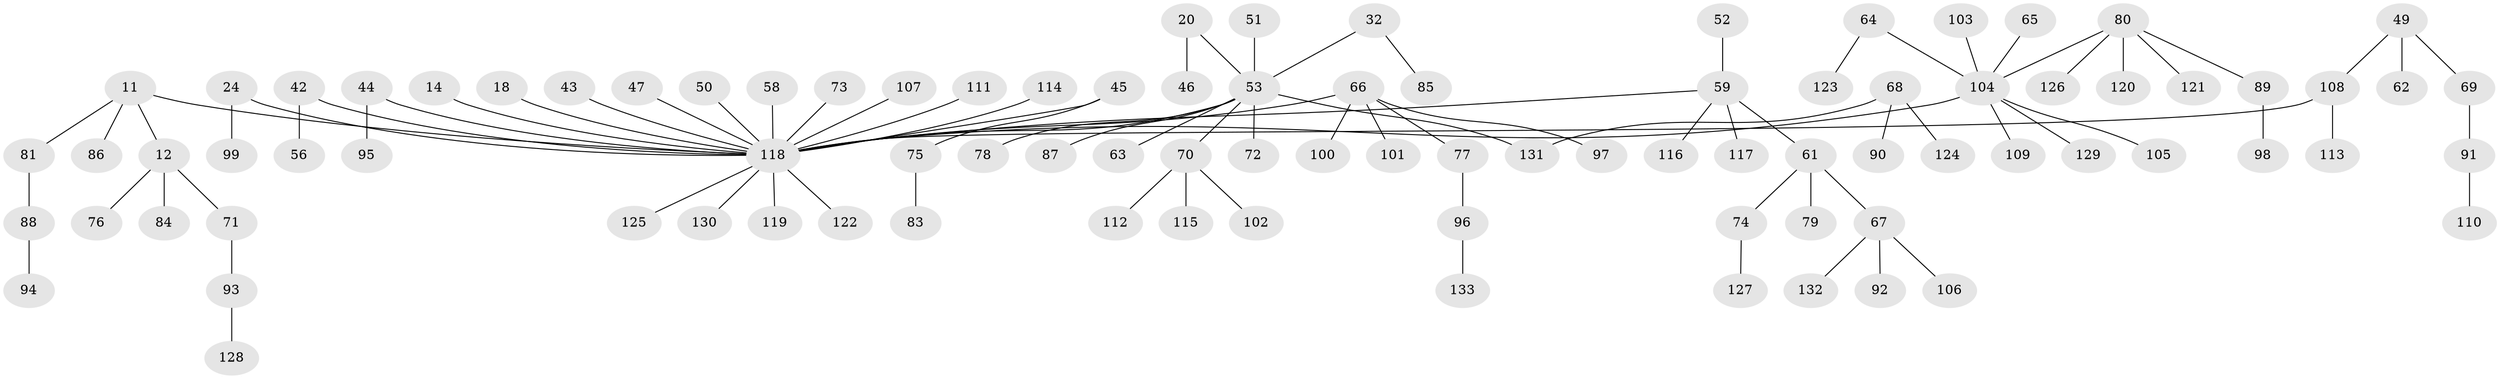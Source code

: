 // original degree distribution, {4: 0.09022556390977443, 5: 0.022556390977443608, 8: 0.007518796992481203, 7: 0.007518796992481203, 3: 0.11278195488721804, 6: 0.007518796992481203, 1: 0.48872180451127817, 2: 0.2631578947368421}
// Generated by graph-tools (version 1.1) at 2025/56/03/04/25 21:56:20]
// undirected, 93 vertices, 92 edges
graph export_dot {
graph [start="1"]
  node [color=gray90,style=filled];
  11;
  12;
  14;
  18;
  20;
  24;
  32;
  42;
  43;
  44;
  45;
  46;
  47;
  49;
  50;
  51;
  52;
  53 [super="+27+10+21+13"];
  56;
  58;
  59 [super="+19+31"];
  61;
  62;
  63;
  64;
  65;
  66 [super="+39+55"];
  67;
  68;
  69;
  70;
  71;
  72;
  73;
  74;
  75;
  76;
  77;
  78;
  79;
  80 [super="+34+48"];
  81;
  83;
  84;
  85;
  86;
  87;
  88;
  89;
  90;
  91;
  92;
  93;
  94;
  95;
  96;
  97;
  98;
  99;
  100;
  101;
  102;
  103;
  104 [super="+5+36+38+54+82"];
  105;
  106;
  107;
  108 [super="+33"];
  109;
  110;
  111;
  112;
  113;
  114;
  115;
  116;
  117;
  118 [super="+8+40+60+15+26+35+41"];
  119;
  120;
  121;
  122;
  123;
  124;
  125;
  126;
  127;
  128;
  129;
  130;
  131 [super="+57"];
  132;
  133;
  11 -- 12;
  11 -- 81;
  11 -- 86;
  11 -- 118;
  12 -- 71;
  12 -- 76;
  12 -- 84;
  14 -- 118;
  18 -- 118;
  20 -- 46;
  20 -- 53;
  24 -- 99;
  24 -- 118;
  32 -- 85;
  32 -- 53;
  42 -- 56;
  42 -- 118;
  43 -- 118;
  44 -- 95;
  44 -- 118;
  45 -- 75;
  45 -- 118;
  47 -- 118;
  49 -- 62;
  49 -- 69;
  49 -- 108;
  50 -- 118;
  51 -- 53;
  52 -- 59;
  53 -- 72;
  53 -- 70;
  53 -- 131;
  53 -- 78;
  53 -- 118;
  53 -- 87;
  53 -- 63;
  58 -- 118;
  59 -- 61;
  59 -- 117;
  59 -- 118;
  59 -- 116;
  61 -- 67;
  61 -- 74;
  61 -- 79;
  64 -- 123;
  64 -- 104;
  65 -- 104;
  66 -- 77;
  66 -- 100;
  66 -- 97;
  66 -- 101;
  66 -- 118;
  67 -- 92;
  67 -- 106;
  67 -- 132;
  68 -- 90;
  68 -- 124;
  68 -- 131;
  69 -- 91;
  70 -- 102;
  70 -- 112;
  70 -- 115;
  71 -- 93;
  73 -- 118;
  74 -- 127;
  75 -- 83;
  77 -- 96;
  80 -- 120;
  80 -- 126;
  80 -- 121;
  80 -- 104;
  80 -- 89;
  81 -- 88;
  88 -- 94;
  89 -- 98;
  91 -- 110;
  93 -- 128;
  96 -- 133;
  103 -- 104;
  104 -- 118;
  104 -- 105;
  104 -- 129;
  104 -- 109;
  107 -- 118;
  108 -- 113;
  108 -- 118;
  111 -- 118;
  114 -- 118;
  118 -- 122;
  118 -- 119;
  118 -- 130;
  118 -- 125;
}
